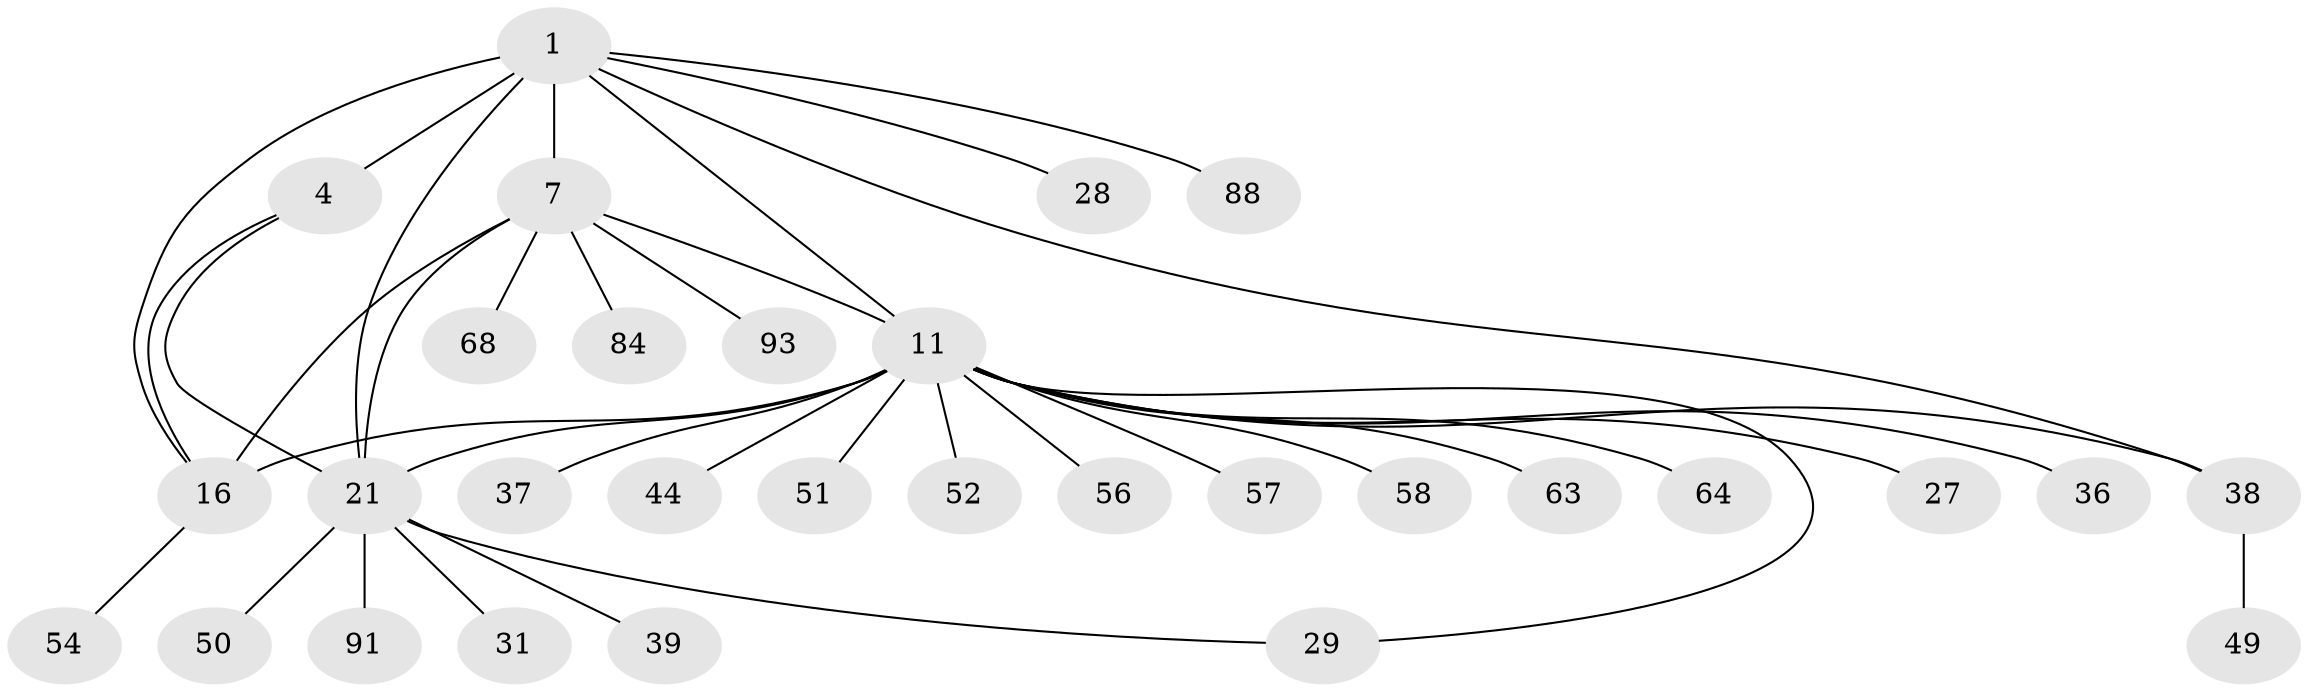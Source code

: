 // original degree distribution, {5: 0.019417475728155338, 7: 0.04854368932038835, 6: 0.05825242718446602, 8: 0.038834951456310676, 11: 0.02912621359223301, 9: 0.009708737864077669, 13: 0.009708737864077669, 4: 0.02912621359223301, 10: 0.009708737864077669, 3: 0.038834951456310676, 1: 0.5242718446601942, 2: 0.18446601941747573}
// Generated by graph-tools (version 1.1) at 2025/19/03/04/25 18:19:38]
// undirected, 30 vertices, 38 edges
graph export_dot {
graph [start="1"]
  node [color=gray90,style=filled];
  1 [super="+2+80"];
  4 [super="+5+34+86+78+73"];
  7 [super="+98+10+59+9"];
  11 [super="+15+12+17+14+30"];
  16 [super="+20+19+18"];
  21 [super="+23+95+79+42+32+25+62"];
  27;
  28 [super="+89+55"];
  29 [super="+103+35"];
  31;
  36 [super="+41"];
  37;
  38 [super="+45"];
  39;
  44;
  49;
  50;
  51;
  52;
  54;
  56;
  57;
  58;
  63;
  64;
  68;
  84;
  88;
  91;
  93;
  1 -- 4 [weight=6];
  1 -- 38;
  1 -- 7 [weight=6];
  1 -- 11 [weight=3];
  1 -- 88;
  1 -- 28 [weight=2];
  1 -- 16;
  1 -- 21;
  4 -- 21;
  4 -- 16;
  7 -- 84;
  7 -- 21;
  7 -- 93;
  7 -- 68;
  7 -- 11;
  7 -- 16;
  11 -- 64;
  11 -- 36;
  11 -- 44;
  11 -- 51;
  11 -- 52;
  11 -- 56;
  11 -- 29;
  11 -- 57;
  11 -- 38;
  11 -- 16 [weight=4];
  11 -- 21 [weight=7];
  11 -- 58;
  11 -- 27;
  11 -- 63;
  11 -- 37;
  16 -- 54;
  21 -- 39;
  21 -- 50;
  21 -- 91;
  21 -- 31;
  21 -- 29;
  38 -- 49;
}
